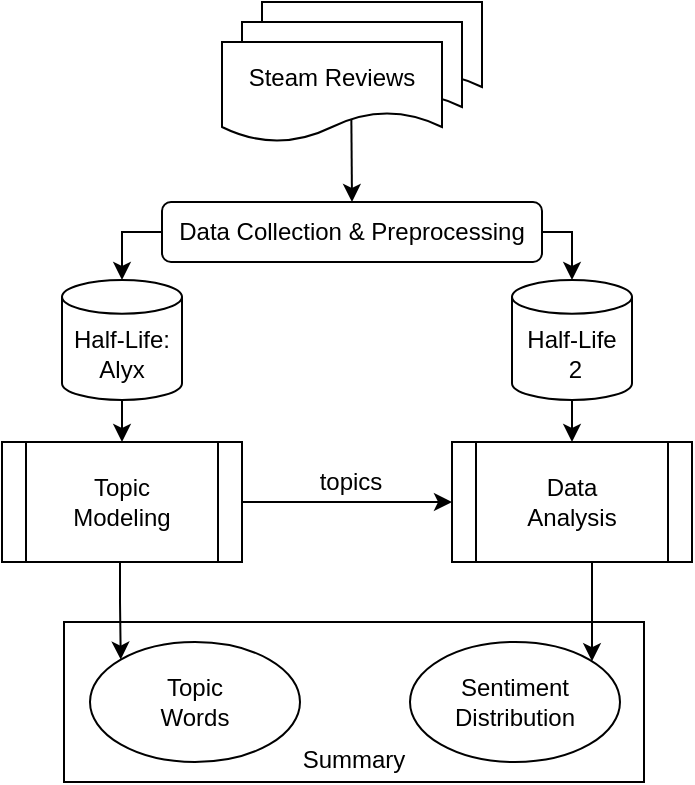 <mxfile version="14.4.3" type="device"><diagram id="C5RBs43oDa-KdzZeNtuy" name="Page-1"><mxGraphModel dx="982" dy="563" grid="0" gridSize="10" guides="1" tooltips="1" connect="1" arrows="1" fold="1" page="1" pageScale="1" pageWidth="827" pageHeight="1169" math="0" shadow="0"><root><mxCell id="WIyWlLk6GJQsqaUBKTNV-0"/><mxCell id="WIyWlLk6GJQsqaUBKTNV-1" parent="WIyWlLk6GJQsqaUBKTNV-0"/><mxCell id="dV6Qi35YHwcp0E5NEFwR-54" value="&lt;br&gt;&lt;br&gt;&lt;br&gt;&lt;br&gt;Summary" style="rounded=0;whiteSpace=wrap;html=1;" vertex="1" parent="WIyWlLk6GJQsqaUBKTNV-1"><mxGeometry x="241" y="450" width="290" height="80" as="geometry"/></mxCell><mxCell id="dV6Qi35YHwcp0E5NEFwR-41" value="" style="group" vertex="1" connectable="0" parent="WIyWlLk6GJQsqaUBKTNV-1"><mxGeometry x="320" y="140" width="130" height="70" as="geometry"/></mxCell><mxCell id="dV6Qi35YHwcp0E5NEFwR-38" value="Steam Reviews" style="shape=document;whiteSpace=wrap;html=1;boundedLbl=1;" vertex="1" parent="dV6Qi35YHwcp0E5NEFwR-41"><mxGeometry x="20" width="110" height="50" as="geometry"/></mxCell><mxCell id="dV6Qi35YHwcp0E5NEFwR-39" value="Steam Reviews" style="shape=document;whiteSpace=wrap;html=1;boundedLbl=1;" vertex="1" parent="dV6Qi35YHwcp0E5NEFwR-41"><mxGeometry x="10" y="10" width="110" height="50" as="geometry"/></mxCell><mxCell id="dV6Qi35YHwcp0E5NEFwR-40" value="Steam Reviews" style="shape=document;whiteSpace=wrap;html=1;boundedLbl=1;" vertex="1" parent="dV6Qi35YHwcp0E5NEFwR-41"><mxGeometry y="20" width="110" height="50" as="geometry"/></mxCell><mxCell id="dV6Qi35YHwcp0E5NEFwR-70" style="edgeStyle=orthogonalEdgeStyle;rounded=0;orthogonalLoop=1;jettySize=auto;html=1;exitX=0;exitY=0.5;exitDx=0;exitDy=0;entryX=0.5;entryY=0;entryDx=0;entryDy=0;entryPerimeter=0;" edge="1" parent="WIyWlLk6GJQsqaUBKTNV-1" source="dV6Qi35YHwcp0E5NEFwR-43" target="dV6Qi35YHwcp0E5NEFwR-67"><mxGeometry relative="1" as="geometry"/></mxCell><mxCell id="dV6Qi35YHwcp0E5NEFwR-71" style="edgeStyle=orthogonalEdgeStyle;rounded=0;orthogonalLoop=1;jettySize=auto;html=1;exitX=1;exitY=0.5;exitDx=0;exitDy=0;entryX=0.5;entryY=0;entryDx=0;entryDy=0;entryPerimeter=0;" edge="1" parent="WIyWlLk6GJQsqaUBKTNV-1" source="dV6Qi35YHwcp0E5NEFwR-43" target="dV6Qi35YHwcp0E5NEFwR-69"><mxGeometry relative="1" as="geometry"/></mxCell><mxCell id="dV6Qi35YHwcp0E5NEFwR-43" value="Data Collection &amp;amp; Preprocessing" style="rounded=1;whiteSpace=wrap;html=1;" vertex="1" parent="WIyWlLk6GJQsqaUBKTNV-1"><mxGeometry x="290" y="240" width="190" height="30" as="geometry"/></mxCell><mxCell id="dV6Qi35YHwcp0E5NEFwR-62" style="edgeStyle=orthogonalEdgeStyle;rounded=0;orthogonalLoop=1;jettySize=auto;html=1;exitX=1;exitY=0.5;exitDx=0;exitDy=0;entryX=0;entryY=0.5;entryDx=0;entryDy=0;" edge="1" parent="WIyWlLk6GJQsqaUBKTNV-1" source="dV6Qi35YHwcp0E5NEFwR-49" target="dV6Qi35YHwcp0E5NEFwR-50"><mxGeometry relative="1" as="geometry"/></mxCell><mxCell id="dV6Qi35YHwcp0E5NEFwR-65" style="edgeStyle=orthogonalEdgeStyle;rounded=0;orthogonalLoop=1;jettySize=auto;html=1;exitX=0.5;exitY=1;exitDx=0;exitDy=0;entryX=0;entryY=0;entryDx=0;entryDy=0;" edge="1" parent="WIyWlLk6GJQsqaUBKTNV-1" source="dV6Qi35YHwcp0E5NEFwR-49" target="dV6Qi35YHwcp0E5NEFwR-51"><mxGeometry relative="1" as="geometry"><Array as="points"><mxPoint x="269" y="420"/><mxPoint x="269" y="440"/></Array></mxGeometry></mxCell><mxCell id="dV6Qi35YHwcp0E5NEFwR-49" value="Topic&lt;br&gt;Modeling" style="shape=process;whiteSpace=wrap;html=1;backgroundOutline=1;" vertex="1" parent="WIyWlLk6GJQsqaUBKTNV-1"><mxGeometry x="210" y="360" width="120" height="60" as="geometry"/></mxCell><mxCell id="dV6Qi35YHwcp0E5NEFwR-66" value="" style="edgeStyle=orthogonalEdgeStyle;rounded=0;orthogonalLoop=1;jettySize=auto;html=1;" edge="1" parent="WIyWlLk6GJQsqaUBKTNV-1" source="dV6Qi35YHwcp0E5NEFwR-50" target="dV6Qi35YHwcp0E5NEFwR-52"><mxGeometry relative="1" as="geometry"><Array as="points"><mxPoint x="505" y="450"/><mxPoint x="505" y="450"/></Array></mxGeometry></mxCell><mxCell id="dV6Qi35YHwcp0E5NEFwR-50" value="Data&lt;br&gt;Analysis" style="shape=process;whiteSpace=wrap;html=1;backgroundOutline=1;" vertex="1" parent="WIyWlLk6GJQsqaUBKTNV-1"><mxGeometry x="435" y="360" width="120" height="60" as="geometry"/></mxCell><mxCell id="dV6Qi35YHwcp0E5NEFwR-51" value="Topic&lt;br&gt;Words" style="ellipse;whiteSpace=wrap;html=1;" vertex="1" parent="WIyWlLk6GJQsqaUBKTNV-1"><mxGeometry x="254" y="460" width="105" height="60" as="geometry"/></mxCell><mxCell id="dV6Qi35YHwcp0E5NEFwR-52" value="Sentiment&lt;br&gt;Distribution" style="ellipse;whiteSpace=wrap;html=1;" vertex="1" parent="WIyWlLk6GJQsqaUBKTNV-1"><mxGeometry x="414" y="460" width="105" height="60" as="geometry"/></mxCell><mxCell id="dV6Qi35YHwcp0E5NEFwR-55" value="" style="endArrow=classic;html=1;entryX=0.5;entryY=0;entryDx=0;entryDy=0;exitX=0.588;exitY=0.774;exitDx=0;exitDy=0;exitPerimeter=0;" edge="1" parent="WIyWlLk6GJQsqaUBKTNV-1" source="dV6Qi35YHwcp0E5NEFwR-40" target="dV6Qi35YHwcp0E5NEFwR-43"><mxGeometry width="50" height="50" relative="1" as="geometry"><mxPoint x="385" y="199" as="sourcePoint"/><mxPoint x="240" y="250" as="targetPoint"/></mxGeometry></mxCell><mxCell id="dV6Qi35YHwcp0E5NEFwR-63" value="topics" style="text;html=1;align=center;verticalAlign=middle;resizable=0;points=[];autosize=1;" vertex="1" parent="WIyWlLk6GJQsqaUBKTNV-1"><mxGeometry x="359" y="370" width="50" height="20" as="geometry"/></mxCell><mxCell id="dV6Qi35YHwcp0E5NEFwR-76" style="edgeStyle=orthogonalEdgeStyle;rounded=0;orthogonalLoop=1;jettySize=auto;html=1;entryX=0.5;entryY=0;entryDx=0;entryDy=0;" edge="1" parent="WIyWlLk6GJQsqaUBKTNV-1" source="dV6Qi35YHwcp0E5NEFwR-67" target="dV6Qi35YHwcp0E5NEFwR-49"><mxGeometry relative="1" as="geometry"/></mxCell><mxCell id="dV6Qi35YHwcp0E5NEFwR-67" value="Half-Life: Alyx" style="shape=cylinder3;whiteSpace=wrap;html=1;boundedLbl=1;backgroundOutline=1;size=8.429;" vertex="1" parent="WIyWlLk6GJQsqaUBKTNV-1"><mxGeometry x="240" y="279" width="60" height="60" as="geometry"/></mxCell><mxCell id="dV6Qi35YHwcp0E5NEFwR-79" value="" style="edgeStyle=orthogonalEdgeStyle;rounded=0;orthogonalLoop=1;jettySize=auto;html=1;" edge="1" parent="WIyWlLk6GJQsqaUBKTNV-1" source="dV6Qi35YHwcp0E5NEFwR-69" target="dV6Qi35YHwcp0E5NEFwR-50"><mxGeometry relative="1" as="geometry"/></mxCell><mxCell id="dV6Qi35YHwcp0E5NEFwR-69" value="Half-Life&lt;br&gt;&amp;nbsp;2" style="shape=cylinder3;whiteSpace=wrap;html=1;boundedLbl=1;backgroundOutline=1;size=8.429;" vertex="1" parent="WIyWlLk6GJQsqaUBKTNV-1"><mxGeometry x="465" y="279" width="60" height="60" as="geometry"/></mxCell></root></mxGraphModel></diagram></mxfile>
